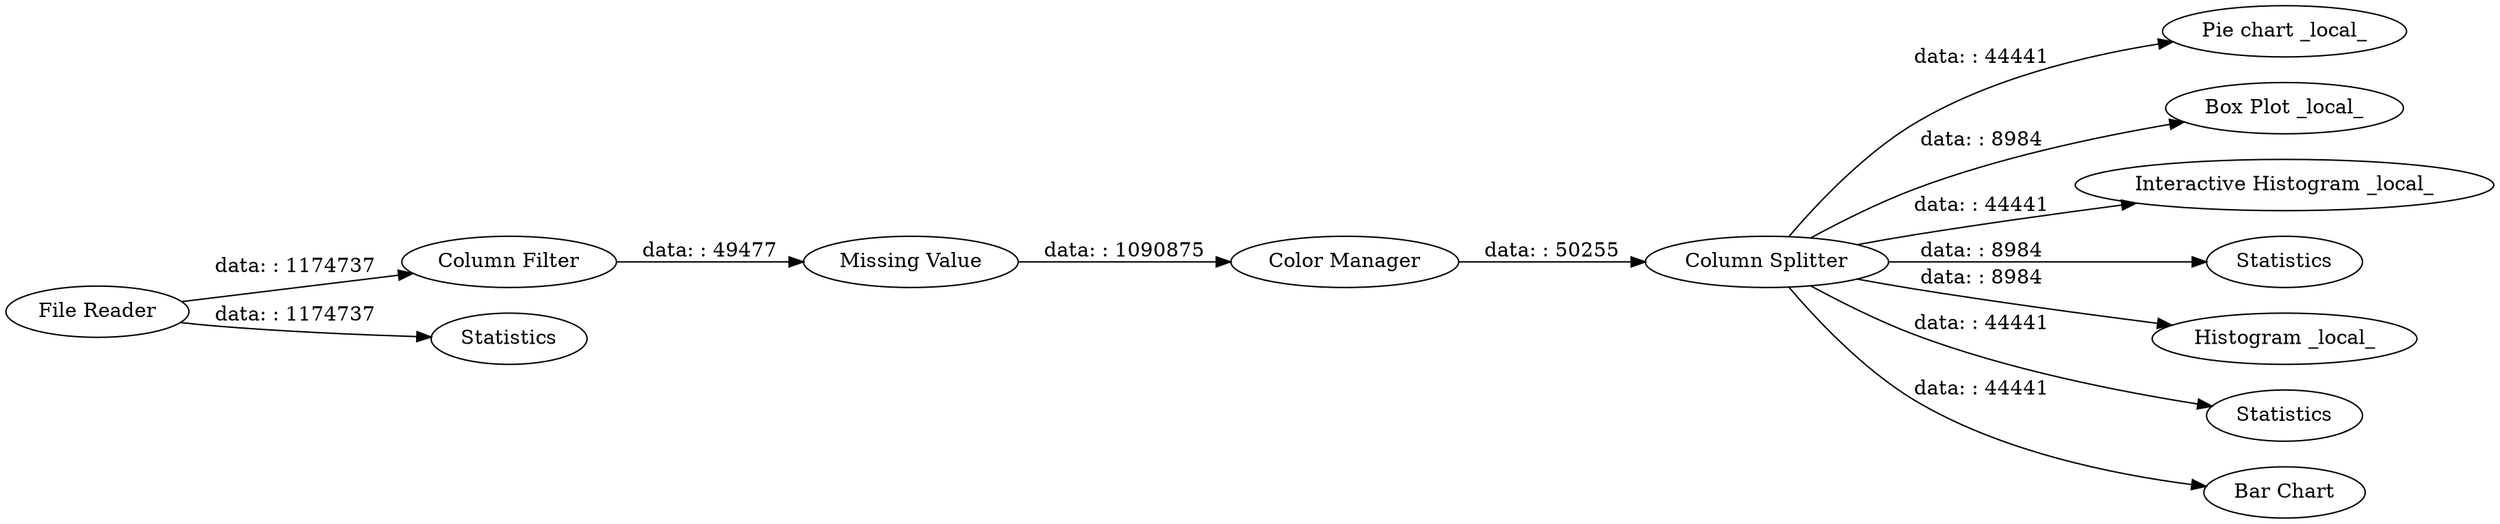 digraph {
	"6557410580139042799_3" [label="Column Filter"]
	"6557410580139042799_10" [label="Pie chart _local_"]
	"6557410580139042799_13" [label="Box Plot _local_"]
	"6557410580139042799_9" [label="Interactive Histogram _local_"]
	"6557410580139042799_5" [label="Color Manager"]
	"6557410580139042799_6" [label="Column Splitter"]
	"6557410580139042799_11" [label=Statistics]
	"6557410580139042799_12" [label="Histogram _local_"]
	"6557410580139042799_7" [label=Statistics]
	"6557410580139042799_4" [label="Missing Value"]
	"6557410580139042799_8" [label="Bar Chart"]
	"6557410580139042799_2" [label=Statistics]
	"6557410580139042799_1" [label="File Reader"]
	"6557410580139042799_6" -> "6557410580139042799_8" [label="data: : 44441"]
	"6557410580139042799_6" -> "6557410580139042799_13" [label="data: : 8984"]
	"6557410580139042799_6" -> "6557410580139042799_12" [label="data: : 8984"]
	"6557410580139042799_6" -> "6557410580139042799_9" [label="data: : 44441"]
	"6557410580139042799_3" -> "6557410580139042799_4" [label="data: : 49477"]
	"6557410580139042799_1" -> "6557410580139042799_2" [label="data: : 1174737"]
	"6557410580139042799_6" -> "6557410580139042799_10" [label="data: : 44441"]
	"6557410580139042799_5" -> "6557410580139042799_6" [label="data: : 50255"]
	"6557410580139042799_4" -> "6557410580139042799_5" [label="data: : 1090875"]
	"6557410580139042799_6" -> "6557410580139042799_11" [label="data: : 8984"]
	"6557410580139042799_6" -> "6557410580139042799_7" [label="data: : 44441"]
	"6557410580139042799_1" -> "6557410580139042799_3" [label="data: : 1174737"]
	rankdir=LR
}
